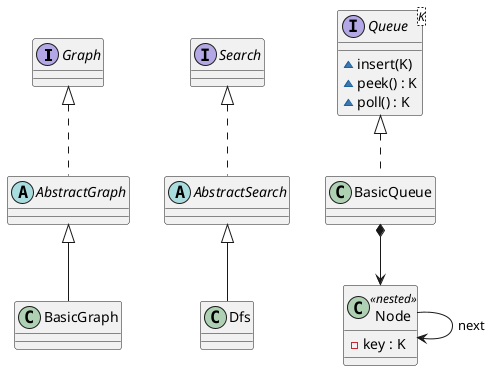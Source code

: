 @startuml package_class_diagram
interface Graph
interface Search
interface Queue<K>  {
    ~ insert(K)
    ~ peek() : K
    ~ poll() : K
}
abstract class AbstractGraph
abstract class AbstractSearch
class BasicGraph
class Dfs
class BasicQueue
class Node <<nested>> { 
    - key : K 
}

Graph  <|.. AbstractGraph
AbstractGraph <|-- BasicGraph
Search <|.. AbstractSearch
AbstractSearch  <|-- Dfs
Queue <|.. BasicQueue
BasicQueue *--> Node
Node --> Node : next
@enduml